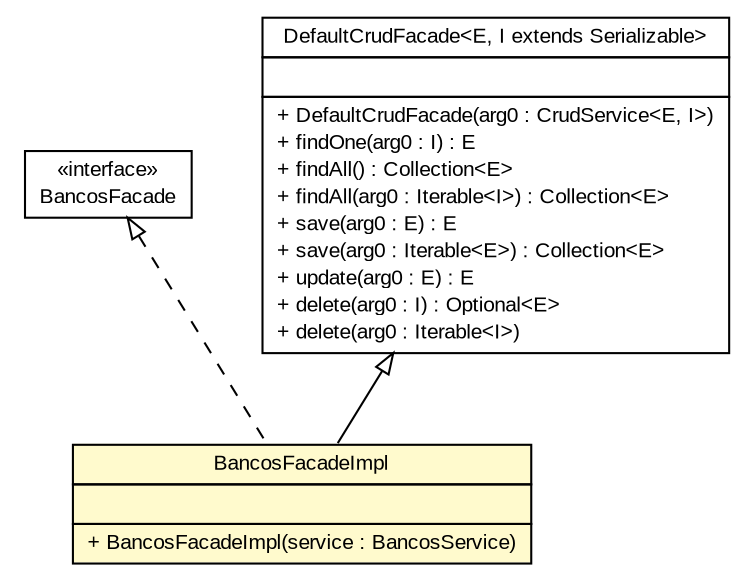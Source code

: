 #!/usr/local/bin/dot
#
# Class diagram 
# Generated by UMLGraph version R5_6 (http://www.umlgraph.org/)
#

digraph G {
	edge [fontname="arial",fontsize=10,labelfontname="arial",labelfontsize=10];
	node [fontname="arial",fontsize=10,shape=plaintext];
	nodesep=0.25;
	ranksep=0.5;
	// br.gov.to.sefaz.arr.parametros.business.facade.BancosFacade
	c1504 [label=<<table title="br.gov.to.sefaz.arr.parametros.business.facade.BancosFacade" border="0" cellborder="1" cellspacing="0" cellpadding="2" port="p" href="../BancosFacade.html">
		<tr><td><table border="0" cellspacing="0" cellpadding="1">
<tr><td align="center" balign="center"> &#171;interface&#187; </td></tr>
<tr><td align="center" balign="center"> BancosFacade </td></tr>
		</table></td></tr>
		</table>>, URL="../BancosFacade.html", fontname="arial", fontcolor="black", fontsize=10.0];
	// br.gov.to.sefaz.arr.parametros.business.facade.impl.BancosFacadeImpl
	c1509 [label=<<table title="br.gov.to.sefaz.arr.parametros.business.facade.impl.BancosFacadeImpl" border="0" cellborder="1" cellspacing="0" cellpadding="2" port="p" bgcolor="lemonChiffon" href="./BancosFacadeImpl.html">
		<tr><td><table border="0" cellspacing="0" cellpadding="1">
<tr><td align="center" balign="center"> BancosFacadeImpl </td></tr>
		</table></td></tr>
		<tr><td><table border="0" cellspacing="0" cellpadding="1">
<tr><td align="left" balign="left">  </td></tr>
		</table></td></tr>
		<tr><td><table border="0" cellspacing="0" cellpadding="1">
<tr><td align="left" balign="left"> + BancosFacadeImpl(service : BancosService) </td></tr>
		</table></td></tr>
		</table>>, URL="./BancosFacadeImpl.html", fontname="arial", fontcolor="black", fontsize=10.0];
	//br.gov.to.sefaz.arr.parametros.business.facade.impl.BancosFacadeImpl extends br.gov.to.sefaz.business.facade.impl.DefaultCrudFacade<br.gov.to.sefaz.arr.parametros.persistence.entity.Bancos, java.lang.Integer>
	c1548:p -> c1509:p [dir=back,arrowtail=empty];
	//br.gov.to.sefaz.arr.parametros.business.facade.impl.BancosFacadeImpl implements br.gov.to.sefaz.arr.parametros.business.facade.BancosFacade
	c1504:p -> c1509:p [dir=back,arrowtail=empty,style=dashed];
	// br.gov.to.sefaz.business.facade.impl.DefaultCrudFacade<E, I extends java.io.Serializable>
	c1548 [label=<<table title="br.gov.to.sefaz.business.facade.impl.DefaultCrudFacade" border="0" cellborder="1" cellspacing="0" cellpadding="2" port="p" href="http://java.sun.com/j2se/1.4.2/docs/api/br/gov/to/sefaz/business/facade/impl/DefaultCrudFacade.html">
		<tr><td><table border="0" cellspacing="0" cellpadding="1">
<tr><td align="center" balign="center"> DefaultCrudFacade&lt;E, I extends Serializable&gt; </td></tr>
		</table></td></tr>
		<tr><td><table border="0" cellspacing="0" cellpadding="1">
<tr><td align="left" balign="left">  </td></tr>
		</table></td></tr>
		<tr><td><table border="0" cellspacing="0" cellpadding="1">
<tr><td align="left" balign="left"> + DefaultCrudFacade(arg0 : CrudService&lt;E, I&gt;) </td></tr>
<tr><td align="left" balign="left"> + findOne(arg0 : I) : E </td></tr>
<tr><td align="left" balign="left"> + findAll() : Collection&lt;E&gt; </td></tr>
<tr><td align="left" balign="left"> + findAll(arg0 : Iterable&lt;I&gt;) : Collection&lt;E&gt; </td></tr>
<tr><td align="left" balign="left"> + save(arg0 : E) : E </td></tr>
<tr><td align="left" balign="left"> + save(arg0 : Iterable&lt;E&gt;) : Collection&lt;E&gt; </td></tr>
<tr><td align="left" balign="left"> + update(arg0 : E) : E </td></tr>
<tr><td align="left" balign="left"> + delete(arg0 : I) : Optional&lt;E&gt; </td></tr>
<tr><td align="left" balign="left"> + delete(arg0 : Iterable&lt;I&gt;) </td></tr>
		</table></td></tr>
		</table>>, URL="http://java.sun.com/j2se/1.4.2/docs/api/br/gov/to/sefaz/business/facade/impl/DefaultCrudFacade.html", fontname="arial", fontcolor="black", fontsize=10.0];
}

